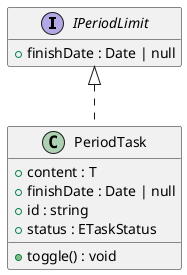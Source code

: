 @startuml
hide empty methods
hide empty fields
interface "IPeriodLimit" {
    +finishDate : Date | null
}
class "PeriodTask" {
    +content : T
    +finishDate : Date | null
    +id : string
    +status : ETaskStatus
    +toggle() : void
}
"IPeriodLimit" <|.. "PeriodTask"
@enduml